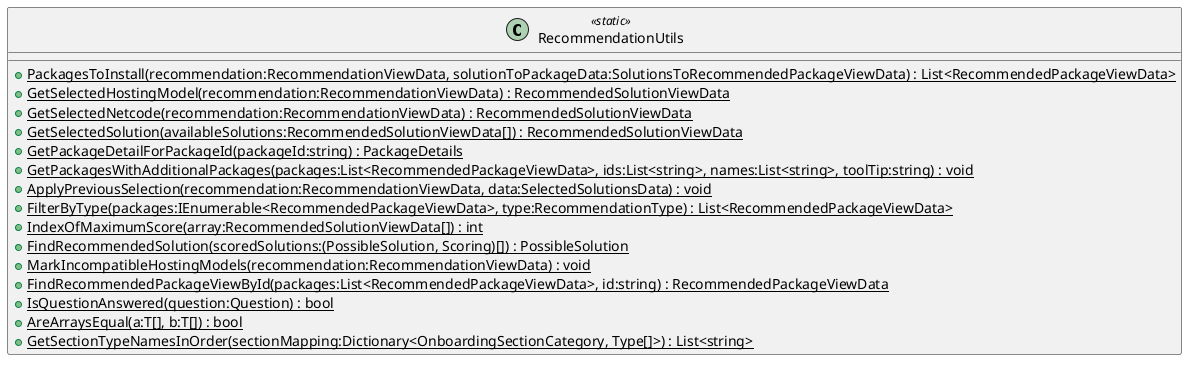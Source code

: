 @startuml
class RecommendationUtils <<static>> {
    + {static} PackagesToInstall(recommendation:RecommendationViewData, solutionToPackageData:SolutionsToRecommendedPackageViewData) : List<RecommendedPackageViewData>
    + {static} GetSelectedHostingModel(recommendation:RecommendationViewData) : RecommendedSolutionViewData
    + {static} GetSelectedNetcode(recommendation:RecommendationViewData) : RecommendedSolutionViewData
    + {static} GetSelectedSolution(availableSolutions:RecommendedSolutionViewData[]) : RecommendedSolutionViewData
    + {static} GetPackageDetailForPackageId(packageId:string) : PackageDetails
    + {static} GetPackagesWithAdditionalPackages(packages:List<RecommendedPackageViewData>, ids:List<string>, names:List<string>, toolTip:string) : void
    + {static} ApplyPreviousSelection(recommendation:RecommendationViewData, data:SelectedSolutionsData) : void
    + {static} FilterByType(packages:IEnumerable<RecommendedPackageViewData>, type:RecommendationType) : List<RecommendedPackageViewData>
    + {static} IndexOfMaximumScore(array:RecommendedSolutionViewData[]) : int
    + {static} FindRecommendedSolution(scoredSolutions:(PossibleSolution, Scoring)[]) : PossibleSolution
    + {static} MarkIncompatibleHostingModels(recommendation:RecommendationViewData) : void
    + {static} FindRecommendedPackageViewById(packages:List<RecommendedPackageViewData>, id:string) : RecommendedPackageViewData
    + {static} IsQuestionAnswered(question:Question) : bool
    + {static} AreArraysEqual(a:T[], b:T[]) : bool
    + {static} GetSectionTypeNamesInOrder(sectionMapping:Dictionary<OnboardingSectionCategory, Type[]>) : List<string>
}
@enduml
